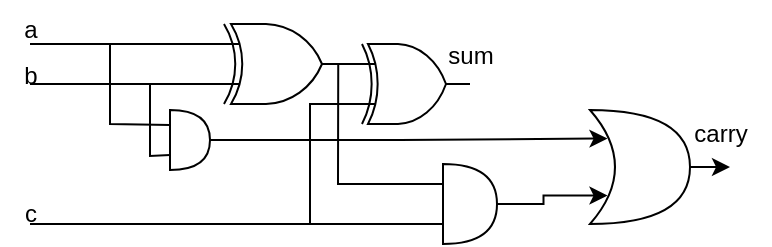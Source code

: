 <mxfile version="26.0.11">
  <diagram name="Page-1" id="xLXhmqN9aVw_qr9YBNqs">
    <mxGraphModel dx="1257" dy="631" grid="1" gridSize="10" guides="1" tooltips="1" connect="1" arrows="1" fold="1" page="1" pageScale="1" pageWidth="850" pageHeight="1100" math="0" shadow="0">
      <root>
        <mxCell id="0" />
        <mxCell id="1" parent="0" />
        <mxCell id="_K1uAz9cgz4Qz0vKzNYE-1" value="" style="endArrow=none;html=1;rounded=0;" edge="1" parent="1">
          <mxGeometry width="50" height="50" relative="1" as="geometry">
            <mxPoint x="200" y="120" as="sourcePoint" />
            <mxPoint x="290" y="120" as="targetPoint" />
          </mxGeometry>
        </mxCell>
        <mxCell id="_K1uAz9cgz4Qz0vKzNYE-2" value="" style="endArrow=none;html=1;rounded=0;entryX=0;entryY=0.75;entryDx=0;entryDy=0;entryPerimeter=0;" edge="1" parent="1" target="_K1uAz9cgz4Qz0vKzNYE-4">
          <mxGeometry width="50" height="50" relative="1" as="geometry">
            <mxPoint x="200" y="140" as="sourcePoint" />
            <mxPoint x="290" y="150" as="targetPoint" />
          </mxGeometry>
        </mxCell>
        <mxCell id="_K1uAz9cgz4Qz0vKzNYE-3" value="" style="endArrow=none;html=1;rounded=0;entryX=0;entryY=0.75;entryDx=0;entryDy=0;entryPerimeter=0;" edge="1" parent="1" target="_K1uAz9cgz4Qz0vKzNYE-5">
          <mxGeometry width="50" height="50" relative="1" as="geometry">
            <mxPoint x="200" y="210" as="sourcePoint" />
            <mxPoint x="360" y="160" as="targetPoint" />
            <Array as="points">
              <mxPoint x="280" y="210" />
              <mxPoint x="330" y="210" />
              <mxPoint x="340" y="210" />
              <mxPoint x="340" y="200" />
              <mxPoint x="340" y="150" />
            </Array>
          </mxGeometry>
        </mxCell>
        <mxCell id="_K1uAz9cgz4Qz0vKzNYE-4" value="" style="verticalLabelPosition=bottom;shadow=0;dashed=0;align=center;html=1;verticalAlign=top;shape=mxgraph.electrical.logic_gates.logic_gate;operation=xor;" vertex="1" parent="1">
          <mxGeometry x="290" y="110" width="70" height="40" as="geometry" />
        </mxCell>
        <mxCell id="_K1uAz9cgz4Qz0vKzNYE-5" value="" style="verticalLabelPosition=bottom;shadow=0;dashed=0;align=center;html=1;verticalAlign=top;shape=mxgraph.electrical.logic_gates.logic_gate;operation=xor;" vertex="1" parent="1">
          <mxGeometry x="360" y="120" width="60" height="40" as="geometry" />
        </mxCell>
        <mxCell id="_K1uAz9cgz4Qz0vKzNYE-6" value="sum&lt;div&gt;&lt;br&gt;&lt;/div&gt;" style="text;html=1;align=center;verticalAlign=middle;resizable=0;points=[];autosize=1;strokeColor=none;fillColor=none;" vertex="1" parent="1">
          <mxGeometry x="395" y="113" width="50" height="40" as="geometry" />
        </mxCell>
        <mxCell id="_K1uAz9cgz4Qz0vKzNYE-10" value="c" style="text;html=1;align=center;verticalAlign=middle;resizable=0;points=[];autosize=1;strokeColor=none;fillColor=none;" vertex="1" parent="1">
          <mxGeometry x="185" y="190" width="30" height="30" as="geometry" />
        </mxCell>
        <mxCell id="_K1uAz9cgz4Qz0vKzNYE-11" value="b&lt;div&gt;&lt;br&gt;&lt;/div&gt;" style="text;html=1;align=center;verticalAlign=middle;resizable=0;points=[];autosize=1;strokeColor=none;fillColor=none;" vertex="1" parent="1">
          <mxGeometry x="185" y="123" width="30" height="40" as="geometry" />
        </mxCell>
        <mxCell id="_K1uAz9cgz4Qz0vKzNYE-12" value="a" style="text;html=1;align=center;verticalAlign=middle;resizable=0;points=[];autosize=1;strokeColor=none;fillColor=none;" vertex="1" parent="1">
          <mxGeometry x="185" y="98" width="30" height="30" as="geometry" />
        </mxCell>
        <mxCell id="_K1uAz9cgz4Qz0vKzNYE-13" value="" style="endArrow=none;html=1;rounded=0;entryX=0.916;entryY=0.511;entryDx=0;entryDy=0;entryPerimeter=0;exitX=0;exitY=0.25;exitDx=0;exitDy=0;exitPerimeter=0;" edge="1" parent="1" source="_K1uAz9cgz4Qz0vKzNYE-15" target="_K1uAz9cgz4Qz0vKzNYE-4">
          <mxGeometry width="50" height="50" relative="1" as="geometry">
            <mxPoint x="410" y="180" as="sourcePoint" />
            <mxPoint x="355" y="140" as="targetPoint" />
            <Array as="points">
              <mxPoint x="354" y="190" />
            </Array>
          </mxGeometry>
        </mxCell>
        <mxCell id="_K1uAz9cgz4Qz0vKzNYE-14" value="" style="endArrow=none;html=1;rounded=0;" edge="1" parent="1">
          <mxGeometry width="50" height="50" relative="1" as="geometry">
            <mxPoint x="336.5" y="210" as="sourcePoint" />
            <mxPoint x="406.5" y="210" as="targetPoint" />
          </mxGeometry>
        </mxCell>
        <mxCell id="_K1uAz9cgz4Qz0vKzNYE-15" value="" style="shape=or;whiteSpace=wrap;html=1;" vertex="1" parent="1">
          <mxGeometry x="406.5" y="180" width="27" height="40" as="geometry" />
        </mxCell>
        <mxCell id="_K1uAz9cgz4Qz0vKzNYE-16" value="" style="endArrow=none;html=1;rounded=0;exitX=0;exitY=0.25;exitDx=0;exitDy=0;exitPerimeter=0;" edge="1" parent="1" source="_K1uAz9cgz4Qz0vKzNYE-18">
          <mxGeometry width="50" height="50" relative="1" as="geometry">
            <mxPoint x="270" y="160" as="sourcePoint" />
            <mxPoint x="240" y="120" as="targetPoint" />
            <Array as="points">
              <mxPoint x="240" y="160" />
            </Array>
          </mxGeometry>
        </mxCell>
        <mxCell id="_K1uAz9cgz4Qz0vKzNYE-18" value="" style="shape=or;whiteSpace=wrap;html=1;" vertex="1" parent="1">
          <mxGeometry x="270" y="153" width="20" height="30" as="geometry" />
        </mxCell>
        <mxCell id="_K1uAz9cgz4Qz0vKzNYE-29" style="edgeStyle=orthogonalEdgeStyle;rounded=0;orthogonalLoop=1;jettySize=auto;html=1;" edge="1" parent="1" source="_K1uAz9cgz4Qz0vKzNYE-19">
          <mxGeometry relative="1" as="geometry">
            <mxPoint x="550" y="181.5" as="targetPoint" />
          </mxGeometry>
        </mxCell>
        <mxCell id="_K1uAz9cgz4Qz0vKzNYE-19" value="" style="shape=xor;whiteSpace=wrap;html=1;" vertex="1" parent="1">
          <mxGeometry x="480" y="153" width="50" height="57" as="geometry" />
        </mxCell>
        <mxCell id="_K1uAz9cgz4Qz0vKzNYE-24" value="" style="endArrow=none;html=1;rounded=0;exitX=0;exitY=0.75;exitDx=0;exitDy=0;exitPerimeter=0;" edge="1" parent="1" source="_K1uAz9cgz4Qz0vKzNYE-18">
          <mxGeometry width="50" height="50" relative="1" as="geometry">
            <mxPoint x="210" y="190" as="sourcePoint" />
            <mxPoint x="260" y="140" as="targetPoint" />
            <Array as="points">
              <mxPoint x="260" y="176" />
            </Array>
          </mxGeometry>
        </mxCell>
        <mxCell id="_K1uAz9cgz4Qz0vKzNYE-25" style="edgeStyle=orthogonalEdgeStyle;rounded=0;orthogonalLoop=1;jettySize=auto;html=1;exitX=1;exitY=0.5;exitDx=0;exitDy=0;exitPerimeter=0;entryX=0.175;entryY=0.25;entryDx=0;entryDy=0;entryPerimeter=0;" edge="1" parent="1" source="_K1uAz9cgz4Qz0vKzNYE-18" target="_K1uAz9cgz4Qz0vKzNYE-19">
          <mxGeometry relative="1" as="geometry" />
        </mxCell>
        <mxCell id="_K1uAz9cgz4Qz0vKzNYE-27" style="edgeStyle=orthogonalEdgeStyle;rounded=0;orthogonalLoop=1;jettySize=auto;html=1;exitX=1;exitY=0.5;exitDx=0;exitDy=0;exitPerimeter=0;entryX=0.175;entryY=0.75;entryDx=0;entryDy=0;entryPerimeter=0;" edge="1" parent="1" source="_K1uAz9cgz4Qz0vKzNYE-15" target="_K1uAz9cgz4Qz0vKzNYE-19">
          <mxGeometry relative="1" as="geometry" />
        </mxCell>
        <mxCell id="_K1uAz9cgz4Qz0vKzNYE-28" value="carry" style="text;html=1;align=center;verticalAlign=middle;resizable=0;points=[];autosize=1;strokeColor=none;fillColor=none;" vertex="1" parent="1">
          <mxGeometry x="520" y="150" width="50" height="30" as="geometry" />
        </mxCell>
      </root>
    </mxGraphModel>
  </diagram>
</mxfile>
